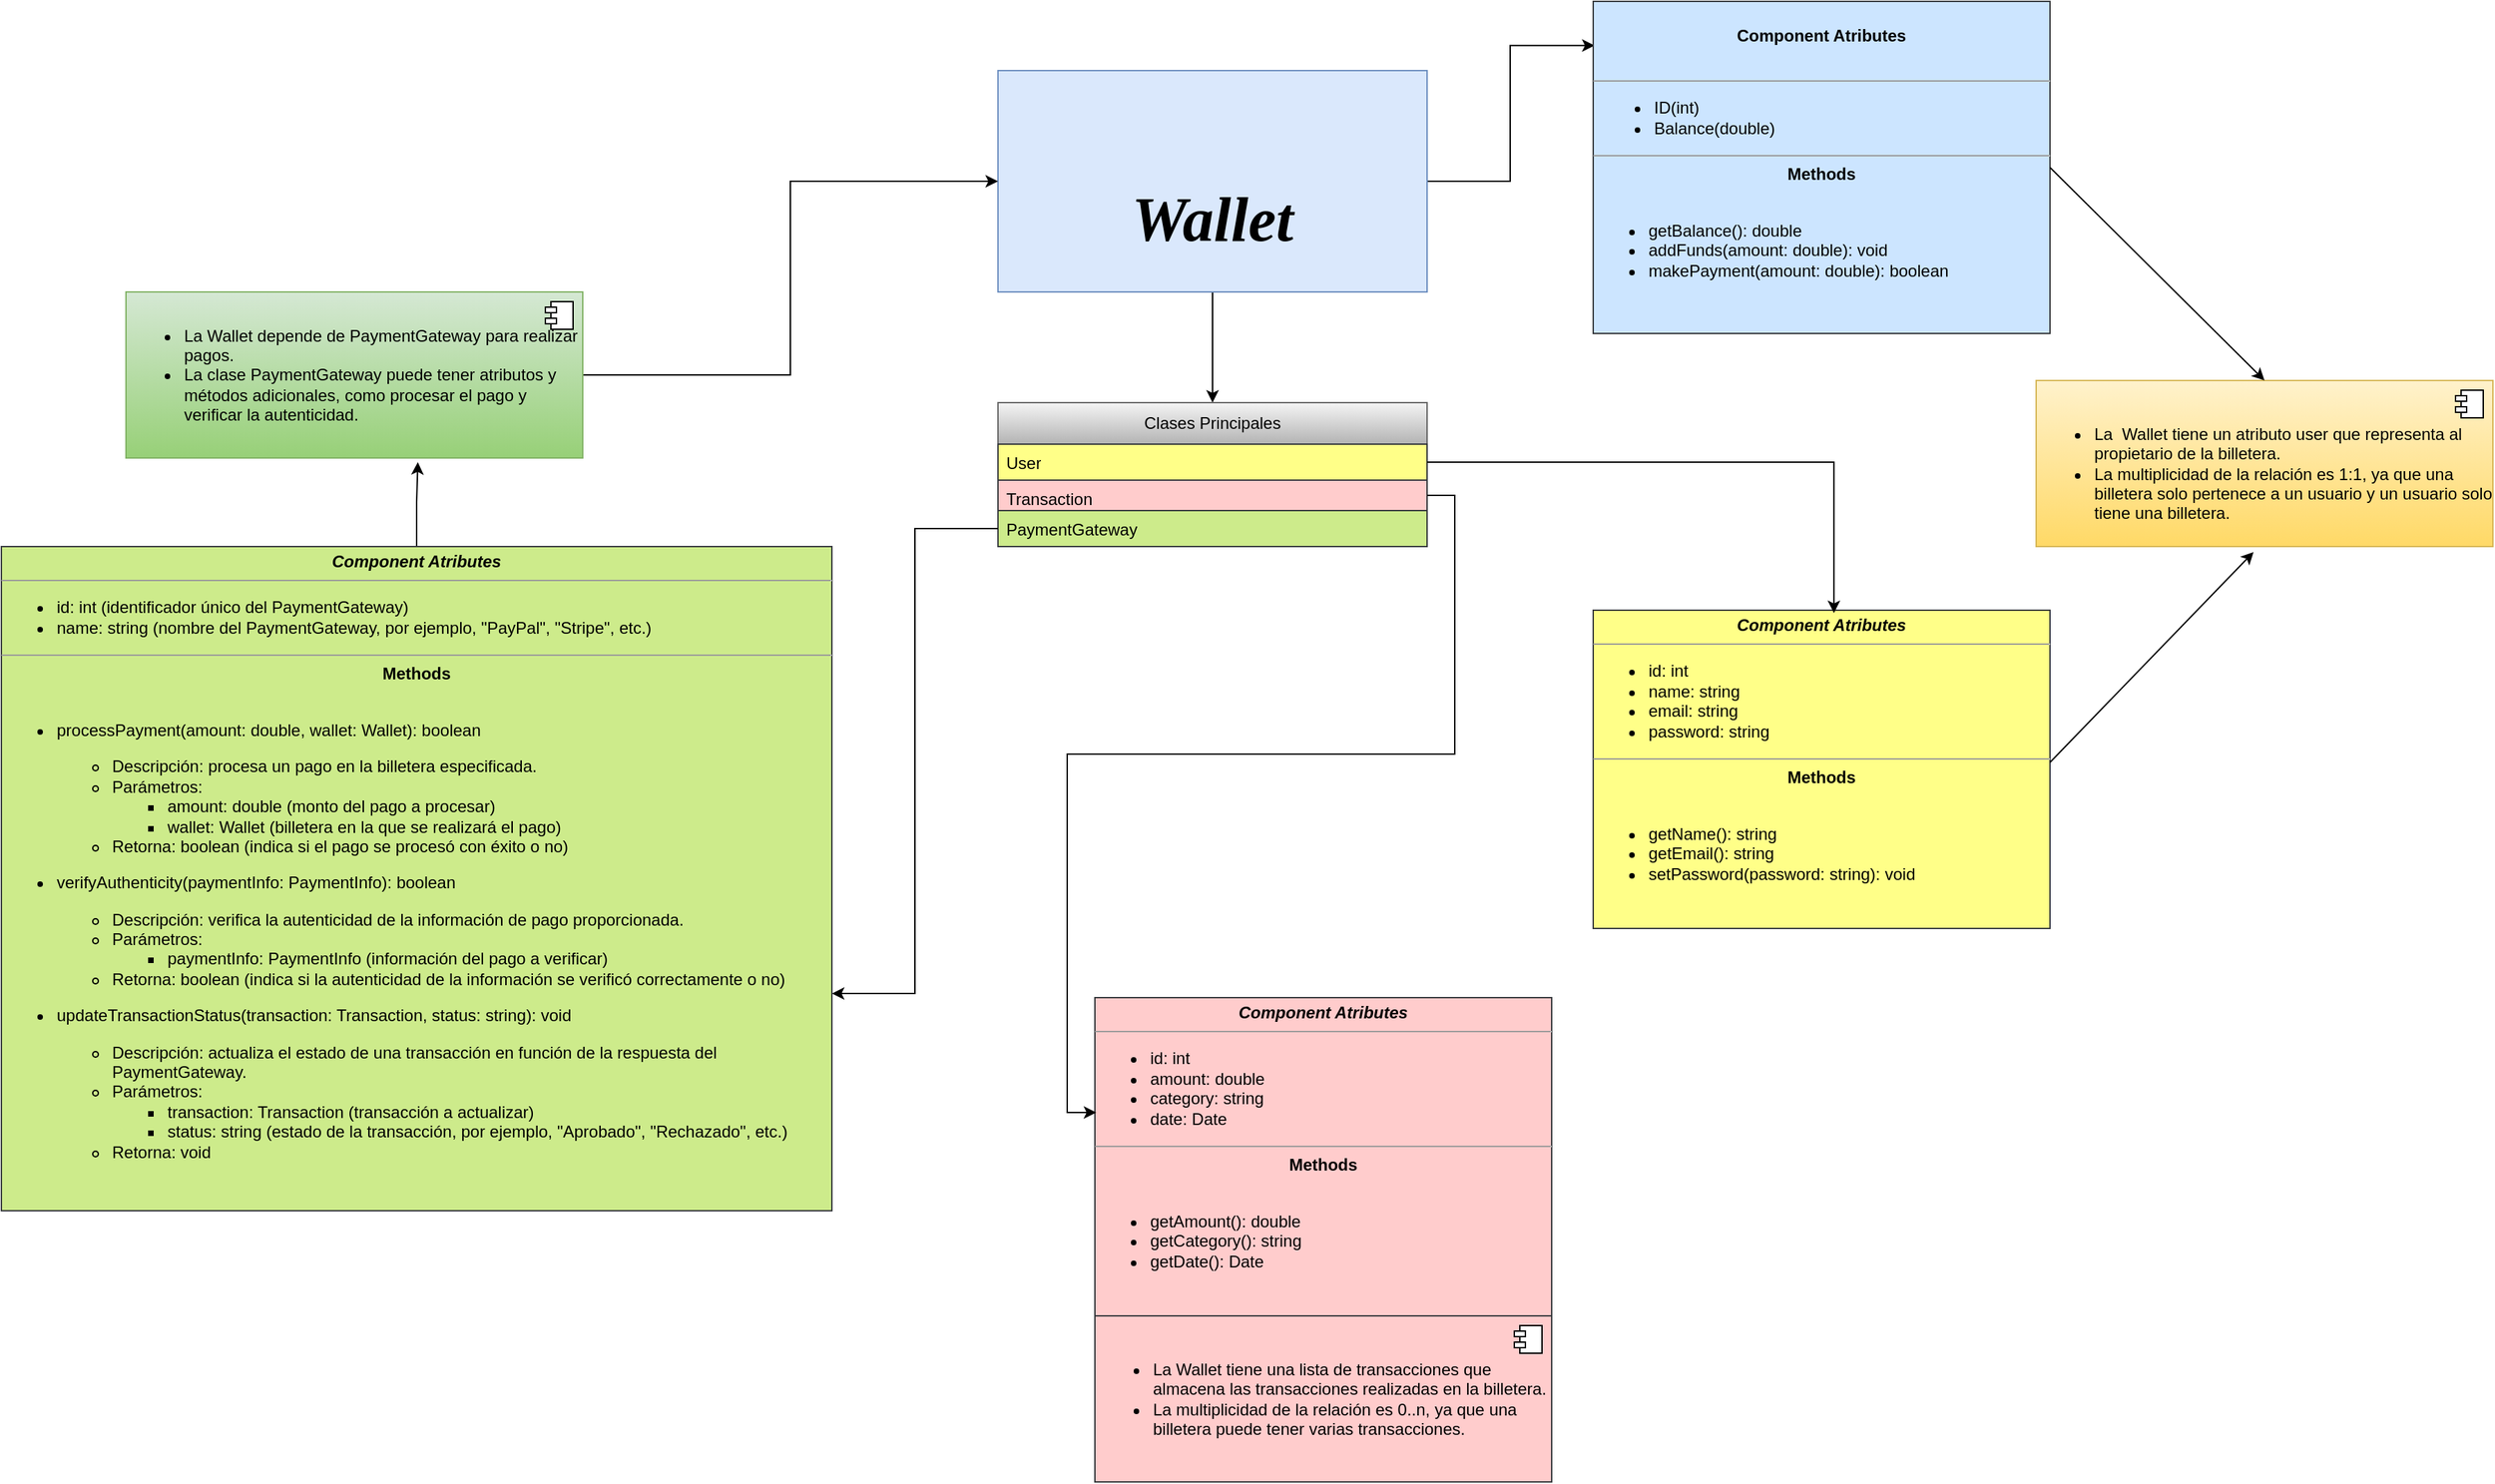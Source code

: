 <mxfile version="21.3.2" type="github">
  <diagram name="Página-1" id="xhbtvwb_QjWqmnzTEdYU">
    <mxGraphModel dx="3217" dy="2457" grid="1" gridSize="10" guides="1" tooltips="1" connect="1" arrows="1" fold="1" page="1" pageScale="1" pageWidth="827" pageHeight="1169" math="0" shadow="0">
      <root>
        <mxCell id="0" />
        <mxCell id="1" parent="0" />
        <mxCell id="vaHJbllw1_iTPKxBQM8P-36" style="edgeStyle=orthogonalEdgeStyle;rounded=0;orthogonalLoop=1;jettySize=auto;html=1;entryX=0.003;entryY=0.133;entryDx=0;entryDy=0;entryPerimeter=0;" edge="1" parent="1" source="vaHJbllw1_iTPKxBQM8P-2" target="vaHJbllw1_iTPKxBQM8P-13">
          <mxGeometry relative="1" as="geometry" />
        </mxCell>
        <mxCell id="vaHJbllw1_iTPKxBQM8P-44" style="edgeStyle=orthogonalEdgeStyle;rounded=0;orthogonalLoop=1;jettySize=auto;html=1;entryX=0.5;entryY=0;entryDx=0;entryDy=0;" edge="1" parent="1" source="vaHJbllw1_iTPKxBQM8P-2" target="vaHJbllw1_iTPKxBQM8P-7">
          <mxGeometry relative="1" as="geometry" />
        </mxCell>
        <mxCell id="vaHJbllw1_iTPKxBQM8P-2" value="&lt;br style=&quot;font-size: 45px;&quot;&gt;&lt;b style=&quot;font-size: 45px;&quot;&gt;&lt;font style=&quot;font-size: 45px;&quot;&gt;&lt;i style=&quot;font-size: 45px;&quot;&gt;Wallet&lt;/i&gt;&lt;/font&gt;&lt;/b&gt;&lt;br style=&quot;font-size: 45px;&quot;&gt;" style="html=1;whiteSpace=wrap;labelBackgroundColor=none;labelBorderColor=none;fillColor=#dae8fc;strokeColor=#6c8ebf;fontFamily=Georgia;fontSize=45;" vertex="1" parent="1">
          <mxGeometry x="10" y="-70" width="310" height="160" as="geometry" />
        </mxCell>
        <mxCell id="vaHJbllw1_iTPKxBQM8P-7" value="Clases Principales" style="swimlane;fontStyle=0;childLayout=stackLayout;horizontal=1;startSize=30;fillColor=#f5f5f5;horizontalStack=0;resizeParent=1;resizeParentMax=0;resizeLast=0;collapsible=1;marginBottom=0;whiteSpace=wrap;html=1;gradientColor=#b3b3b3;strokeColor=#666666;" vertex="1" parent="1">
          <mxGeometry x="10" y="170" width="310" height="104" as="geometry" />
        </mxCell>
        <mxCell id="vaHJbllw1_iTPKxBQM8P-8" value="User" style="text;strokeColor=#36393d;fillColor=#ffff88;align=left;verticalAlign=top;spacingLeft=4;spacingRight=4;overflow=hidden;rotatable=0;points=[[0,0.5],[1,0.5]];portConstraint=eastwest;whiteSpace=wrap;html=1;" vertex="1" parent="vaHJbllw1_iTPKxBQM8P-7">
          <mxGeometry y="30" width="310" height="26" as="geometry" />
        </mxCell>
        <mxCell id="vaHJbllw1_iTPKxBQM8P-9" value="Transaction" style="text;strokeColor=#36393d;fillColor=#ffcccc;align=left;verticalAlign=top;spacingLeft=4;spacingRight=4;overflow=hidden;rotatable=0;points=[[0,0.5],[1,0.5]];portConstraint=eastwest;whiteSpace=wrap;html=1;" vertex="1" parent="vaHJbllw1_iTPKxBQM8P-7">
          <mxGeometry y="56" width="310" height="22" as="geometry" />
        </mxCell>
        <mxCell id="vaHJbllw1_iTPKxBQM8P-10" value="PaymentGateway" style="text;strokeColor=#36393d;fillColor=#cdeb8b;align=left;verticalAlign=top;spacingLeft=4;spacingRight=4;overflow=hidden;rotatable=0;points=[[0,0.5],[1,0.5]];portConstraint=eastwest;whiteSpace=wrap;html=1;" vertex="1" parent="vaHJbllw1_iTPKxBQM8P-7">
          <mxGeometry y="78" width="310" height="26" as="geometry" />
        </mxCell>
        <mxCell id="vaHJbllw1_iTPKxBQM8P-13" value="&lt;p style=&quot;margin:0px;margin-top:4px;text-align:center;&quot;&gt;&lt;br&gt;&lt;b&gt;Component Atributes&lt;/b&gt;&lt;/p&gt;&lt;p style=&quot;margin:0px;margin-top:4px;text-align:center;&quot;&gt;&lt;b&gt;&lt;br&gt;&lt;/b&gt;&lt;/p&gt;&lt;hr size=&quot;1&quot;&gt;&lt;ul&gt;&lt;li style=&quot;margin:0px;margin-left:4px;&quot;&gt;ID(int)&lt;/li&gt;&lt;li style=&quot;margin:0px;margin-left:4px;&quot;&gt;Balance(double)&lt;/li&gt;&lt;/ul&gt;&lt;hr size=&quot;1&quot;&gt;&lt;div align=&quot;center&quot;&gt;&lt;b&gt;Methods&lt;/b&gt;&lt;/div&gt;&lt;div align=&quot;center&quot;&gt;&lt;b&gt;&lt;br&gt;&lt;/b&gt;&lt;/div&gt;&lt;div align=&quot;left&quot;&gt;&lt;ul&gt;&lt;li&gt;getBalance(): double&lt;/li&gt;&lt;li&gt;addFunds(amount: double): void&lt;/li&gt;&lt;li&gt;makePayment(amount: double): boolean&lt;/li&gt;&lt;/ul&gt;&lt;/div&gt;" style="verticalAlign=top;align=left;overflow=fill;fontSize=12;fontFamily=Helvetica;html=1;whiteSpace=wrap;fillColor=#cce5ff;strokeColor=#36393d;" vertex="1" parent="1">
          <mxGeometry x="440" y="-120" width="330" height="240" as="geometry" />
        </mxCell>
        <mxCell id="vaHJbllw1_iTPKxBQM8P-16" value="&lt;p style=&quot;margin:0px;margin-top:4px;text-align:center;&quot;&gt;&lt;i&gt;&lt;b&gt;Component Atributes&lt;br&gt;&lt;/b&gt;&lt;/i&gt;&lt;/p&gt;&lt;hr size=&quot;1&quot;&gt;&lt;ul&gt;&lt;li&gt;id: int&lt;/li&gt;&lt;li&gt;name: string&lt;/li&gt;&lt;li&gt;email: string&lt;/li&gt;&lt;li&gt;password: string&lt;/li&gt;&lt;/ul&gt;&lt;p style=&quot;margin:0px;margin-left:4px;&quot;&gt;&lt;/p&gt;&lt;hr size=&quot;1&quot;&gt;&lt;div align=&quot;center&quot;&gt;&lt;b&gt;Methods&lt;/b&gt;&lt;br&gt;&lt;/div&gt;&lt;div&gt;&lt;br&gt;&lt;/div&gt;&lt;ul&gt;&lt;li&gt;getName(): string&lt;/li&gt;&lt;li&gt;getEmail(): string&lt;/li&gt;&lt;li&gt;setPassword(password: string): void&lt;/li&gt;&lt;/ul&gt;&lt;p style=&quot;margin:0px;margin-left:4px;&quot;&gt;&lt;/p&gt;" style="verticalAlign=top;align=left;overflow=fill;fontSize=12;fontFamily=Helvetica;html=1;whiteSpace=wrap;fillColor=#ffff88;strokeColor=#36393d;" vertex="1" parent="1">
          <mxGeometry x="440" y="320" width="330" height="230" as="geometry" />
        </mxCell>
        <mxCell id="vaHJbllw1_iTPKxBQM8P-18" value="&lt;p style=&quot;margin:0px;margin-top:4px;text-align:center;&quot;&gt;&lt;i&gt;&lt;b&gt;Component Atributes&lt;br&gt;&lt;/b&gt;&lt;/i&gt;&lt;/p&gt;&lt;hr size=&quot;1&quot;&gt;&lt;ul&gt;&lt;li&gt;id: int&lt;/li&gt;&lt;li&gt;amount: double&lt;/li&gt;&lt;li&gt;category: string&lt;/li&gt;&lt;li&gt;date: Date&lt;/li&gt;&lt;/ul&gt;&lt;p style=&quot;margin:0px;margin-left:4px;&quot;&gt;&lt;/p&gt;&lt;hr size=&quot;1&quot;&gt;&lt;div align=&quot;center&quot;&gt;&lt;b&gt;Methods&lt;/b&gt;&lt;br&gt;&lt;/div&gt;&lt;div&gt;&lt;br&gt;&lt;/div&gt;&lt;div&gt;&lt;ul&gt;&lt;li&gt;getAmount(): double&lt;/li&gt;&lt;li&gt;getCategory(): string&lt;/li&gt;&lt;li&gt;getDate(): Date&lt;/li&gt;&lt;/ul&gt;&lt;/div&gt;&lt;p style=&quot;margin:0px;margin-left:4px;&quot;&gt;&lt;/p&gt;" style="verticalAlign=top;align=left;overflow=fill;fontSize=12;fontFamily=Helvetica;html=1;whiteSpace=wrap;fillColor=#ffcccc;strokeColor=#36393d;" vertex="1" parent="1">
          <mxGeometry x="80" y="600" width="330" height="230" as="geometry" />
        </mxCell>
        <mxCell id="vaHJbllw1_iTPKxBQM8P-20" value="&lt;div align=&quot;left&quot;&gt;&lt;br&gt;&lt;/div&gt;&lt;div align=&quot;left&quot;&gt;&lt;ul&gt;&lt;li&gt;La&amp;nbsp; Wallet tiene un atributo user que representa al propietario de la billetera.&lt;/li&gt;&lt;li&gt;La multiplicidad de la relación es 1:1, ya que una billetera solo pertenece a un usuario y un usuario solo tiene una billetera.&lt;/li&gt;&lt;/ul&gt;&lt;/div&gt;" style="html=1;dropTarget=0;whiteSpace=wrap;align=left;fillColor=#fff2cc;gradientColor=#ffd966;strokeColor=#d6b656;" vertex="1" parent="1">
          <mxGeometry x="760" y="154" width="330" height="120" as="geometry" />
        </mxCell>
        <mxCell id="vaHJbllw1_iTPKxBQM8P-21" value="" style="shape=module;jettyWidth=8;jettyHeight=4;" vertex="1" parent="vaHJbllw1_iTPKxBQM8P-20">
          <mxGeometry x="1" width="20" height="20" relative="1" as="geometry">
            <mxPoint x="-27" y="7" as="offset" />
          </mxGeometry>
        </mxCell>
        <mxCell id="vaHJbllw1_iTPKxBQM8P-24" value="" style="endArrow=classic;html=1;rounded=0;entryX=0.5;entryY=0;entryDx=0;entryDy=0;" edge="1" parent="1" target="vaHJbllw1_iTPKxBQM8P-20">
          <mxGeometry width="50" height="50" relative="1" as="geometry">
            <mxPoint x="770" as="sourcePoint" />
            <mxPoint x="820" y="-50" as="targetPoint" />
          </mxGeometry>
        </mxCell>
        <mxCell id="vaHJbllw1_iTPKxBQM8P-25" value="" style="endArrow=classic;html=1;rounded=0;entryX=0.476;entryY=1.033;entryDx=0;entryDy=0;entryPerimeter=0;" edge="1" parent="1" target="vaHJbllw1_iTPKxBQM8P-20">
          <mxGeometry width="50" height="50" relative="1" as="geometry">
            <mxPoint x="770" y="430" as="sourcePoint" />
            <mxPoint x="1045" y="590" as="targetPoint" />
          </mxGeometry>
        </mxCell>
        <mxCell id="vaHJbllw1_iTPKxBQM8P-26" value="&lt;ul&gt;&lt;li&gt;La Wallet tiene una lista de transacciones que almacena las transacciones realizadas en la billetera.&lt;/li&gt;&lt;li&gt;La multiplicidad de la relación es 0..n, ya que una billetera puede tener varias transacciones.&lt;/li&gt;&lt;/ul&gt;" style="html=1;dropTarget=0;whiteSpace=wrap;align=left;fillColor=#ffcccc;strokeColor=#36393d;" vertex="1" parent="1">
          <mxGeometry x="80" y="830" width="330" height="120" as="geometry" />
        </mxCell>
        <mxCell id="vaHJbllw1_iTPKxBQM8P-27" value="" style="shape=module;jettyWidth=8;jettyHeight=4;" vertex="1" parent="vaHJbllw1_iTPKxBQM8P-26">
          <mxGeometry x="1" width="20" height="20" relative="1" as="geometry">
            <mxPoint x="-27" y="7" as="offset" />
          </mxGeometry>
        </mxCell>
        <mxCell id="vaHJbllw1_iTPKxBQM8P-37" style="edgeStyle=orthogonalEdgeStyle;rounded=0;orthogonalLoop=1;jettySize=auto;html=1;entryX=0;entryY=0.5;entryDx=0;entryDy=0;" edge="1" parent="1" source="vaHJbllw1_iTPKxBQM8P-28" target="vaHJbllw1_iTPKxBQM8P-2">
          <mxGeometry relative="1" as="geometry" />
        </mxCell>
        <mxCell id="vaHJbllw1_iTPKxBQM8P-28" value="&lt;ul&gt;&lt;li&gt;La Wallet depende de PaymentGateway para realizar pagos.&lt;/li&gt;&lt;li&gt;La clase PaymentGateway puede tener atributos y métodos adicionales, como procesar el pago y verificar la autenticidad.&lt;/li&gt;&lt;/ul&gt;" style="html=1;dropTarget=0;whiteSpace=wrap;align=left;fillColor=#d5e8d4;gradientColor=#97d077;strokeColor=#82b366;" vertex="1" parent="1">
          <mxGeometry x="-620" y="90" width="330" height="120" as="geometry" />
        </mxCell>
        <mxCell id="vaHJbllw1_iTPKxBQM8P-29" value="" style="shape=module;jettyWidth=8;jettyHeight=4;" vertex="1" parent="vaHJbllw1_iTPKxBQM8P-28">
          <mxGeometry x="1" width="20" height="20" relative="1" as="geometry">
            <mxPoint x="-27" y="7" as="offset" />
          </mxGeometry>
        </mxCell>
        <mxCell id="vaHJbllw1_iTPKxBQM8P-40" style="edgeStyle=orthogonalEdgeStyle;rounded=0;orthogonalLoop=1;jettySize=auto;html=1;entryX=0.639;entryY=1.025;entryDx=0;entryDy=0;entryPerimeter=0;" edge="1" parent="1" source="vaHJbllw1_iTPKxBQM8P-32" target="vaHJbllw1_iTPKxBQM8P-28">
          <mxGeometry relative="1" as="geometry" />
        </mxCell>
        <mxCell id="vaHJbllw1_iTPKxBQM8P-32" value="&lt;p style=&quot;margin:0px;margin-top:4px;text-align:center;&quot;&gt;&lt;i&gt;&lt;b&gt;Component Atributes&lt;br&gt;&lt;/b&gt;&lt;/i&gt;&lt;/p&gt;&lt;hr size=&quot;1&quot;&gt;&lt;ul&gt;&lt;li&gt;id: int (identificador único del PaymentGateway)&lt;/li&gt;&lt;li&gt;name: string (nombre del PaymentGateway, por ejemplo, &quot;PayPal&quot;, &quot;Stripe&quot;, etc.)&lt;/li&gt;&lt;/ul&gt;&lt;p style=&quot;margin:0px;margin-left:4px;&quot;&gt;&lt;/p&gt;&lt;hr size=&quot;1&quot;&gt;&lt;div align=&quot;center&quot;&gt;&lt;b&gt;Methods&lt;/b&gt;&lt;br&gt;&lt;/div&gt;&lt;div&gt;&lt;br&gt;&lt;/div&gt;&lt;div&gt;&lt;ul&gt;&lt;li&gt;&lt;p&gt;processPayment(amount: double, wallet: Wallet): boolean&lt;/p&gt;&lt;ul&gt;&lt;li&gt;Descripción: procesa un pago en la billetera especificada.&lt;/li&gt;&lt;li&gt;Parámetros:&lt;ul&gt;&lt;li&gt;amount: double (monto del pago a procesar)&lt;/li&gt;&lt;li&gt;wallet: Wallet (billetera en la que se realizará el pago)&lt;/li&gt;&lt;/ul&gt;&lt;/li&gt;&lt;li&gt;Retorna: boolean (indica si el pago se procesó con éxito o no)&lt;/li&gt;&lt;/ul&gt;&lt;/li&gt;&lt;li&gt;&lt;p&gt;verifyAuthenticity(paymentInfo: PaymentInfo): boolean&lt;/p&gt;&lt;ul&gt;&lt;li&gt;Descripción: verifica la autenticidad de la información de pago proporcionada.&lt;/li&gt;&lt;li&gt;Parámetros:&lt;ul&gt;&lt;li&gt;paymentInfo: PaymentInfo (información del pago a verificar)&lt;/li&gt;&lt;/ul&gt;&lt;/li&gt;&lt;li&gt;Retorna: boolean (indica si la autenticidad de la información se verificó correctamente o no)&lt;/li&gt;&lt;/ul&gt;&lt;/li&gt;&lt;li&gt;&lt;p&gt;updateTransactionStatus(transaction: Transaction, status: string): void&lt;/p&gt;&lt;ul&gt;&lt;li&gt;Descripción: actualiza el estado de una transacción en función de la respuesta del PaymentGateway.&lt;/li&gt;&lt;li&gt;Parámetros:&lt;ul&gt;&lt;li&gt;transaction: Transaction (transacción a actualizar)&lt;/li&gt;&lt;li&gt;status: string (estado de la transacción, por ejemplo, &quot;Aprobado&quot;, &quot;Rechazado&quot;, etc.)&lt;/li&gt;&lt;/ul&gt;&lt;/li&gt;&lt;li&gt;Retorna: void&lt;/li&gt;&lt;/ul&gt;&lt;/li&gt;&lt;/ul&gt;&lt;/div&gt;&lt;p style=&quot;margin:0px;margin-left:4px;&quot;&gt;&lt;/p&gt;" style="verticalAlign=top;align=left;overflow=fill;fontSize=12;fontFamily=Helvetica;html=1;whiteSpace=wrap;fillColor=#cdeb8b;strokeColor=#36393d;" vertex="1" parent="1">
          <mxGeometry x="-710" y="274" width="600" height="480" as="geometry" />
        </mxCell>
        <mxCell id="vaHJbllw1_iTPKxBQM8P-34" style="edgeStyle=orthogonalEdgeStyle;rounded=0;orthogonalLoop=1;jettySize=auto;html=1;entryX=0.003;entryY=0.361;entryDx=0;entryDy=0;entryPerimeter=0;" edge="1" parent="1" source="vaHJbllw1_iTPKxBQM8P-9" target="vaHJbllw1_iTPKxBQM8P-18">
          <mxGeometry relative="1" as="geometry" />
        </mxCell>
        <mxCell id="vaHJbllw1_iTPKxBQM8P-35" style="edgeStyle=orthogonalEdgeStyle;rounded=0;orthogonalLoop=1;jettySize=auto;html=1;entryX=0.527;entryY=0.009;entryDx=0;entryDy=0;entryPerimeter=0;" edge="1" parent="1" source="vaHJbllw1_iTPKxBQM8P-8" target="vaHJbllw1_iTPKxBQM8P-16">
          <mxGeometry relative="1" as="geometry" />
        </mxCell>
        <mxCell id="vaHJbllw1_iTPKxBQM8P-39" style="edgeStyle=orthogonalEdgeStyle;rounded=0;orthogonalLoop=1;jettySize=auto;html=1;entryX=1;entryY=0.673;entryDx=0;entryDy=0;entryPerimeter=0;" edge="1" parent="1" source="vaHJbllw1_iTPKxBQM8P-10" target="vaHJbllw1_iTPKxBQM8P-32">
          <mxGeometry relative="1" as="geometry" />
        </mxCell>
      </root>
    </mxGraphModel>
  </diagram>
</mxfile>
